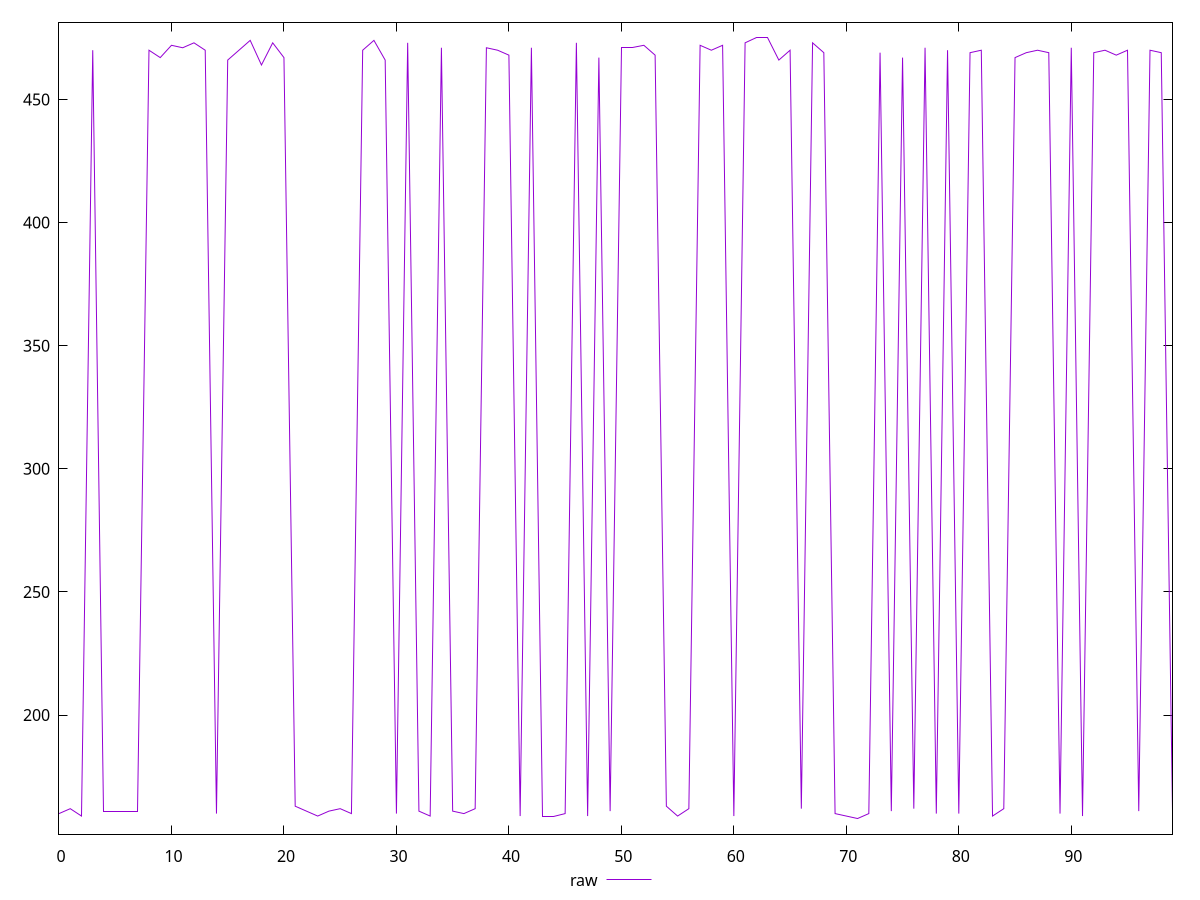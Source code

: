 reset

$raw <<EOF
0 160
1 162
2 159
3 470
4 161
5 161
6 161
7 161
8 470
9 467
10 472
11 471
12 473
13 470
14 160
15 466
16 470
17 474
18 464
19 473
20 467
21 163
22 161
23 159
24 161
25 162
26 160
27 470
28 474
29 466
30 160
31 473
32 161
33 159
34 471
35 161
36 160
37 162
38 471
39 470
40 468
41 159
42 471
43 159
44 159
45 160
46 473
47 159
48 467
49 161
50 471
51 471
52 472
53 468
54 163
55 159
56 162
57 472
58 470
59 472
60 159
61 473
62 475
63 475
64 466
65 470
66 162
67 473
68 469
69 160
70 159
71 158
72 160
73 469
74 161
75 467
76 162
77 471
78 160
79 470
80 160
81 469
82 470
83 159
84 162
85 467
86 469
87 470
88 469
89 160
90 471
91 159
92 469
93 470
94 468
95 470
96 161
97 470
98 469
99 161
EOF

set key outside below
set xrange [0:99]
set yrange [151.66:481.34]
set trange [151.66:481.34]
set terminal svg size 640, 500 enhanced background rgb 'white'
set output "report_00008_2021-01-22T20:58:29.167/render-blocking-resources/samples/pages+cached+noexternal/raw/values.svg"

plot $raw title "raw" with line

reset
